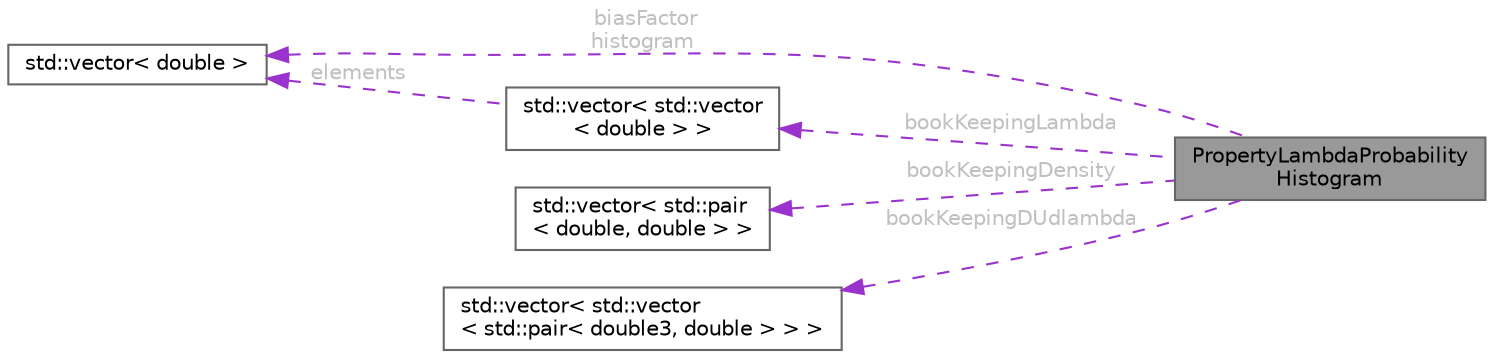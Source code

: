 digraph "PropertyLambdaProbabilityHistogram"
{
 // LATEX_PDF_SIZE
  bgcolor="transparent";
  edge [fontname=Helvetica,fontsize=10,labelfontname=Helvetica,labelfontsize=10];
  node [fontname=Helvetica,fontsize=10,shape=box,height=0.2,width=0.4];
  rankdir="LR";
  Node1 [id="Node000001",label="PropertyLambdaProbability\lHistogram",height=0.2,width=0.4,color="gray40", fillcolor="grey60", style="filled", fontcolor="black",tooltip=" "];
  Node2 -> Node1 [id="edge1_Node000001_Node000002",dir="back",color="darkorchid3",style="dashed",tooltip=" ",label=" biasFactor\nhistogram",fontcolor="grey" ];
  Node2 [id="Node000002",label="std::vector\< double \>",height=0.2,width=0.4,color="gray40", fillcolor="white", style="filled",tooltip=" "];
  Node3 -> Node1 [id="edge2_Node000001_Node000003",dir="back",color="darkorchid3",style="dashed",tooltip=" ",label=" bookKeepingLambda",fontcolor="grey" ];
  Node3 [id="Node000003",label="std::vector\< std::vector\l\< double \> \>",height=0.2,width=0.4,color="gray40", fillcolor="white", style="filled",tooltip=" "];
  Node2 -> Node3 [id="edge3_Node000003_Node000002",dir="back",color="darkorchid3",style="dashed",tooltip=" ",label=" elements",fontcolor="grey" ];
  Node4 -> Node1 [id="edge4_Node000001_Node000004",dir="back",color="darkorchid3",style="dashed",tooltip=" ",label=" bookKeepingDensity",fontcolor="grey" ];
  Node4 [id="Node000004",label="std::vector\< std::pair\l\< double, double \> \>",height=0.2,width=0.4,color="gray40", fillcolor="white", style="filled",tooltip=" "];
  Node5 -> Node1 [id="edge5_Node000001_Node000005",dir="back",color="darkorchid3",style="dashed",tooltip=" ",label=" bookKeepingDUdlambda",fontcolor="grey" ];
  Node5 [id="Node000005",label="std::vector\< std::vector\l\< std::pair\< double3, double \> \> \>",height=0.2,width=0.4,color="gray40", fillcolor="white", style="filled",tooltip=" "];
}
